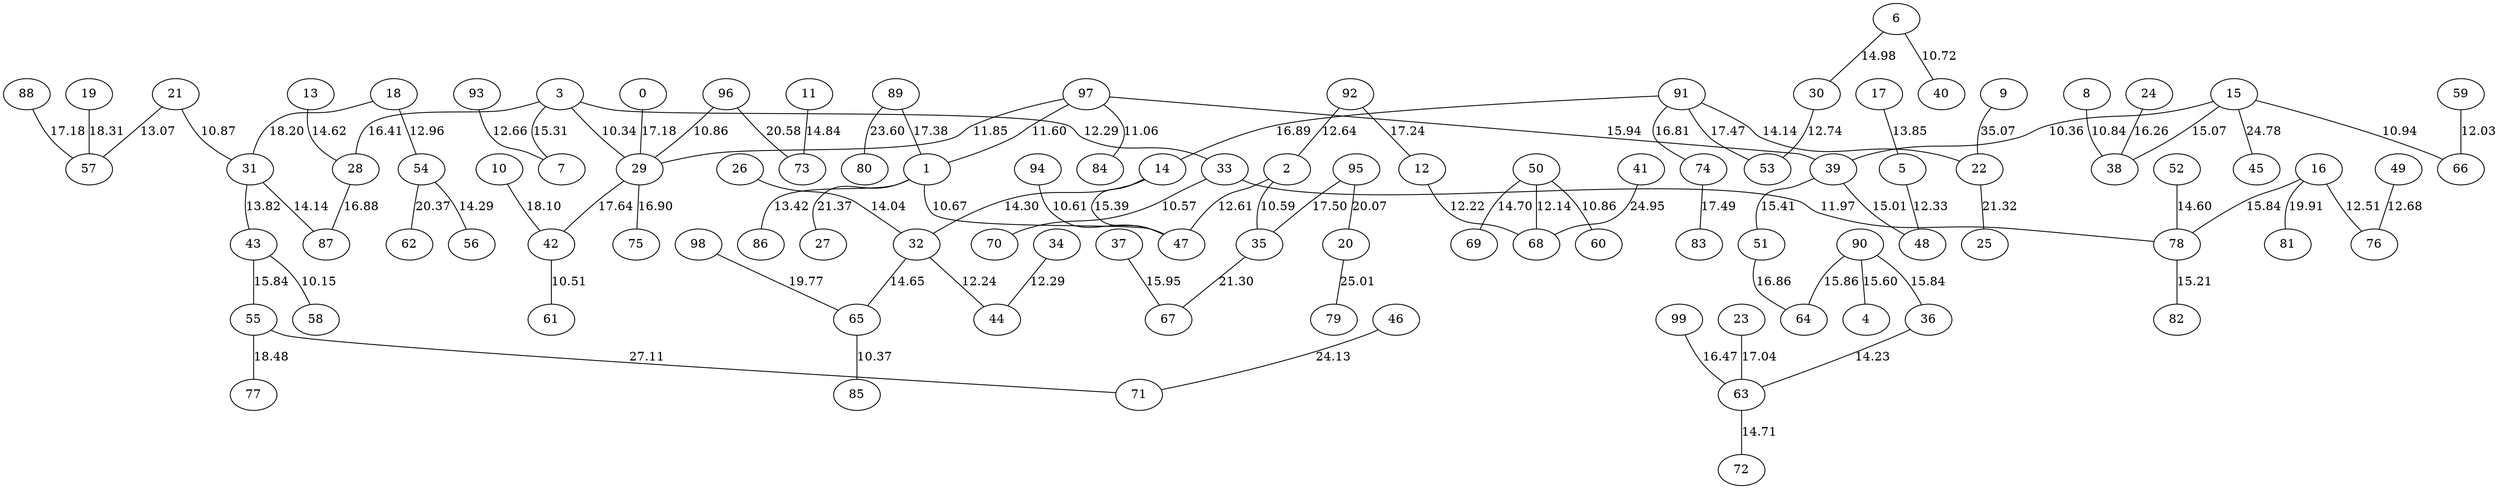 graph G{
88--57 [label=17.18];
89--1 [label=17.38];
89--80 [label=23.60];
90--64 [label=15.86];
90--4 [label=15.60];
90--36 [label=15.84];
91--14 [label=16.89];
91--22 [label=14.14];
91--53 [label=17.47];
91--74 [label=16.81];
92--2 [label=12.64];
92--12 [label=17.24];
93--7 [label=12.66];
94--47 [label=10.61];
95--35 [label=17.50];
95--20 [label=20.07];
96--29 [label=10.86];
96--73 [label=20.58];
97--29 [label=11.85];
97--1 [label=11.60];
97--39 [label=15.94];
97--84 [label=11.06];
10--42 [label=18.10];
98--65 [label=19.77];
11--73 [label=14.84];
99--63 [label=16.47];
12--68 [label=12.22];
13--28 [label=14.62];
14--47 [label=15.39];
14--32 [label=14.30];
15--39 [label=10.36];
15--38 [label=15.07];
15--45 [label=24.78];
15--66 [label=10.94];
16--78 [label=15.84];
16--76 [label=12.51];
16--81 [label=19.91];
17--5 [label=13.85];
18--31 [label=18.20];
18--54 [label=12.96];
19--57 [label=18.31];
0--29 [label=17.18];
1--27 [label=21.37];
1--47 [label=10.67];
1--86 [label=13.42];
2--47 [label=12.61];
2--35 [label=10.59];
3--28 [label=16.41];
3--7 [label=15.31];
3--29 [label=10.34];
3--33 [label=12.29];
5--48 [label=12.33];
6--30 [label=14.98];
6--40 [label=10.72];
8--38 [label=10.84];
9--22 [label=35.07];
20--79 [label=25.01];
21--57 [label=13.07];
21--31 [label=10.87];
22--25 [label=21.32];
23--63 [label=17.04];
24--38 [label=16.26];
26--32 [label=14.04];
28--87 [label=16.88];
29--42 [label=17.64];
29--75 [label=16.90];
30--53 [label=12.74];
31--43 [label=13.82];
31--87 [label=14.14];
32--44 [label=12.24];
32--65 [label=14.65];
33--70 [label=10.57];
33--78 [label=11.97];
34--44 [label=12.29];
35--67 [label=21.30];
36--63 [label=14.23];
37--67 [label=15.95];
39--48 [label=15.01];
39--51 [label=15.41];
41--68 [label=24.95];
42--61 [label=10.51];
43--55 [label=15.84];
43--58 [label=10.15];
46--71 [label=24.13];
49--76 [label=12.68];
50--68 [label=12.14];
50--60 [label=10.86];
50--69 [label=14.70];
51--64 [label=16.86];
52--78 [label=14.60];
54--56 [label=14.29];
54--62 [label=20.37];
55--71 [label=27.11];
55--77 [label=18.48];
59--66 [label=12.03];
63--72 [label=14.71];
65--85 [label=10.37];
74--83 [label=17.49];
78--82 [label=15.21];
}